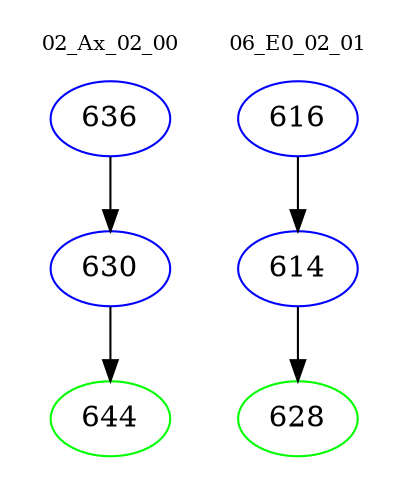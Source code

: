 digraph{
subgraph cluster_0 {
color = white
label = "02_Ax_02_00";
fontsize=10;
T0_636 [label="636", color="blue"]
T0_636 -> T0_630 [color="black"]
T0_630 [label="630", color="blue"]
T0_630 -> T0_644 [color="black"]
T0_644 [label="644", color="green"]
}
subgraph cluster_1 {
color = white
label = "06_E0_02_01";
fontsize=10;
T1_616 [label="616", color="blue"]
T1_616 -> T1_614 [color="black"]
T1_614 [label="614", color="blue"]
T1_614 -> T1_628 [color="black"]
T1_628 [label="628", color="green"]
}
}
